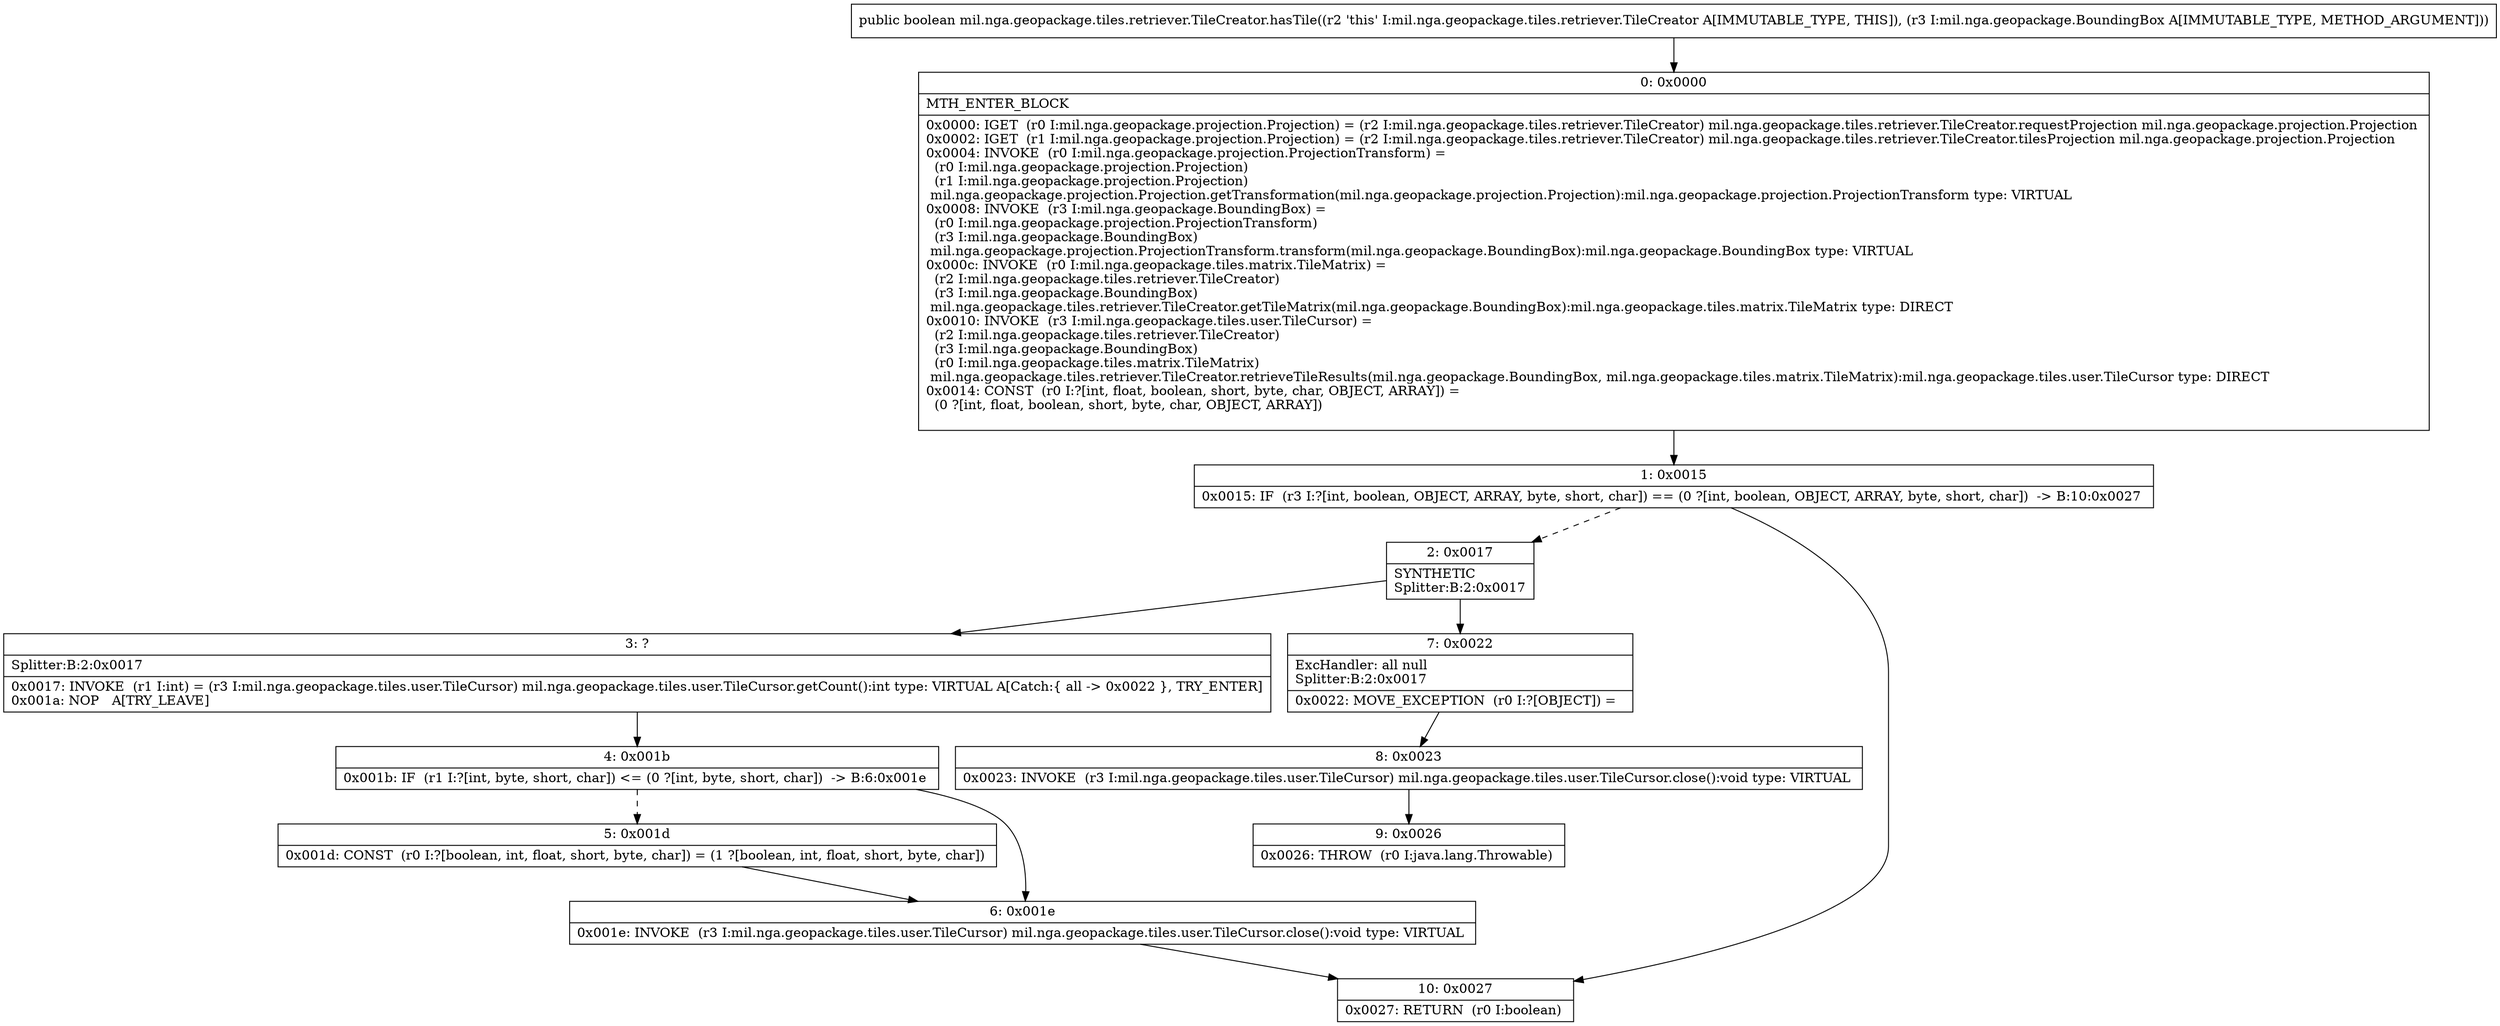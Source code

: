 digraph "CFG formil.nga.geopackage.tiles.retriever.TileCreator.hasTile(Lmil\/nga\/geopackage\/BoundingBox;)Z" {
Node_0 [shape=record,label="{0\:\ 0x0000|MTH_ENTER_BLOCK\l|0x0000: IGET  (r0 I:mil.nga.geopackage.projection.Projection) = (r2 I:mil.nga.geopackage.tiles.retriever.TileCreator) mil.nga.geopackage.tiles.retriever.TileCreator.requestProjection mil.nga.geopackage.projection.Projection \l0x0002: IGET  (r1 I:mil.nga.geopackage.projection.Projection) = (r2 I:mil.nga.geopackage.tiles.retriever.TileCreator) mil.nga.geopackage.tiles.retriever.TileCreator.tilesProjection mil.nga.geopackage.projection.Projection \l0x0004: INVOKE  (r0 I:mil.nga.geopackage.projection.ProjectionTransform) = \l  (r0 I:mil.nga.geopackage.projection.Projection)\l  (r1 I:mil.nga.geopackage.projection.Projection)\l mil.nga.geopackage.projection.Projection.getTransformation(mil.nga.geopackage.projection.Projection):mil.nga.geopackage.projection.ProjectionTransform type: VIRTUAL \l0x0008: INVOKE  (r3 I:mil.nga.geopackage.BoundingBox) = \l  (r0 I:mil.nga.geopackage.projection.ProjectionTransform)\l  (r3 I:mil.nga.geopackage.BoundingBox)\l mil.nga.geopackage.projection.ProjectionTransform.transform(mil.nga.geopackage.BoundingBox):mil.nga.geopackage.BoundingBox type: VIRTUAL \l0x000c: INVOKE  (r0 I:mil.nga.geopackage.tiles.matrix.TileMatrix) = \l  (r2 I:mil.nga.geopackage.tiles.retriever.TileCreator)\l  (r3 I:mil.nga.geopackage.BoundingBox)\l mil.nga.geopackage.tiles.retriever.TileCreator.getTileMatrix(mil.nga.geopackage.BoundingBox):mil.nga.geopackage.tiles.matrix.TileMatrix type: DIRECT \l0x0010: INVOKE  (r3 I:mil.nga.geopackage.tiles.user.TileCursor) = \l  (r2 I:mil.nga.geopackage.tiles.retriever.TileCreator)\l  (r3 I:mil.nga.geopackage.BoundingBox)\l  (r0 I:mil.nga.geopackage.tiles.matrix.TileMatrix)\l mil.nga.geopackage.tiles.retriever.TileCreator.retrieveTileResults(mil.nga.geopackage.BoundingBox, mil.nga.geopackage.tiles.matrix.TileMatrix):mil.nga.geopackage.tiles.user.TileCursor type: DIRECT \l0x0014: CONST  (r0 I:?[int, float, boolean, short, byte, char, OBJECT, ARRAY]) = \l  (0 ?[int, float, boolean, short, byte, char, OBJECT, ARRAY])\l \l}"];
Node_1 [shape=record,label="{1\:\ 0x0015|0x0015: IF  (r3 I:?[int, boolean, OBJECT, ARRAY, byte, short, char]) == (0 ?[int, boolean, OBJECT, ARRAY, byte, short, char])  \-\> B:10:0x0027 \l}"];
Node_2 [shape=record,label="{2\:\ 0x0017|SYNTHETIC\lSplitter:B:2:0x0017\l}"];
Node_3 [shape=record,label="{3\:\ ?|Splitter:B:2:0x0017\l|0x0017: INVOKE  (r1 I:int) = (r3 I:mil.nga.geopackage.tiles.user.TileCursor) mil.nga.geopackage.tiles.user.TileCursor.getCount():int type: VIRTUAL A[Catch:\{ all \-\> 0x0022 \}, TRY_ENTER]\l0x001a: NOP   A[TRY_LEAVE]\l}"];
Node_4 [shape=record,label="{4\:\ 0x001b|0x001b: IF  (r1 I:?[int, byte, short, char]) \<= (0 ?[int, byte, short, char])  \-\> B:6:0x001e \l}"];
Node_5 [shape=record,label="{5\:\ 0x001d|0x001d: CONST  (r0 I:?[boolean, int, float, short, byte, char]) = (1 ?[boolean, int, float, short, byte, char]) \l}"];
Node_6 [shape=record,label="{6\:\ 0x001e|0x001e: INVOKE  (r3 I:mil.nga.geopackage.tiles.user.TileCursor) mil.nga.geopackage.tiles.user.TileCursor.close():void type: VIRTUAL \l}"];
Node_7 [shape=record,label="{7\:\ 0x0022|ExcHandler: all null\lSplitter:B:2:0x0017\l|0x0022: MOVE_EXCEPTION  (r0 I:?[OBJECT]) =  \l}"];
Node_8 [shape=record,label="{8\:\ 0x0023|0x0023: INVOKE  (r3 I:mil.nga.geopackage.tiles.user.TileCursor) mil.nga.geopackage.tiles.user.TileCursor.close():void type: VIRTUAL \l}"];
Node_9 [shape=record,label="{9\:\ 0x0026|0x0026: THROW  (r0 I:java.lang.Throwable) \l}"];
Node_10 [shape=record,label="{10\:\ 0x0027|0x0027: RETURN  (r0 I:boolean) \l}"];
MethodNode[shape=record,label="{public boolean mil.nga.geopackage.tiles.retriever.TileCreator.hasTile((r2 'this' I:mil.nga.geopackage.tiles.retriever.TileCreator A[IMMUTABLE_TYPE, THIS]), (r3 I:mil.nga.geopackage.BoundingBox A[IMMUTABLE_TYPE, METHOD_ARGUMENT])) }"];
MethodNode -> Node_0;
Node_0 -> Node_1;
Node_1 -> Node_2[style=dashed];
Node_1 -> Node_10;
Node_2 -> Node_3;
Node_2 -> Node_7;
Node_3 -> Node_4;
Node_4 -> Node_5[style=dashed];
Node_4 -> Node_6;
Node_5 -> Node_6;
Node_6 -> Node_10;
Node_7 -> Node_8;
Node_8 -> Node_9;
}

